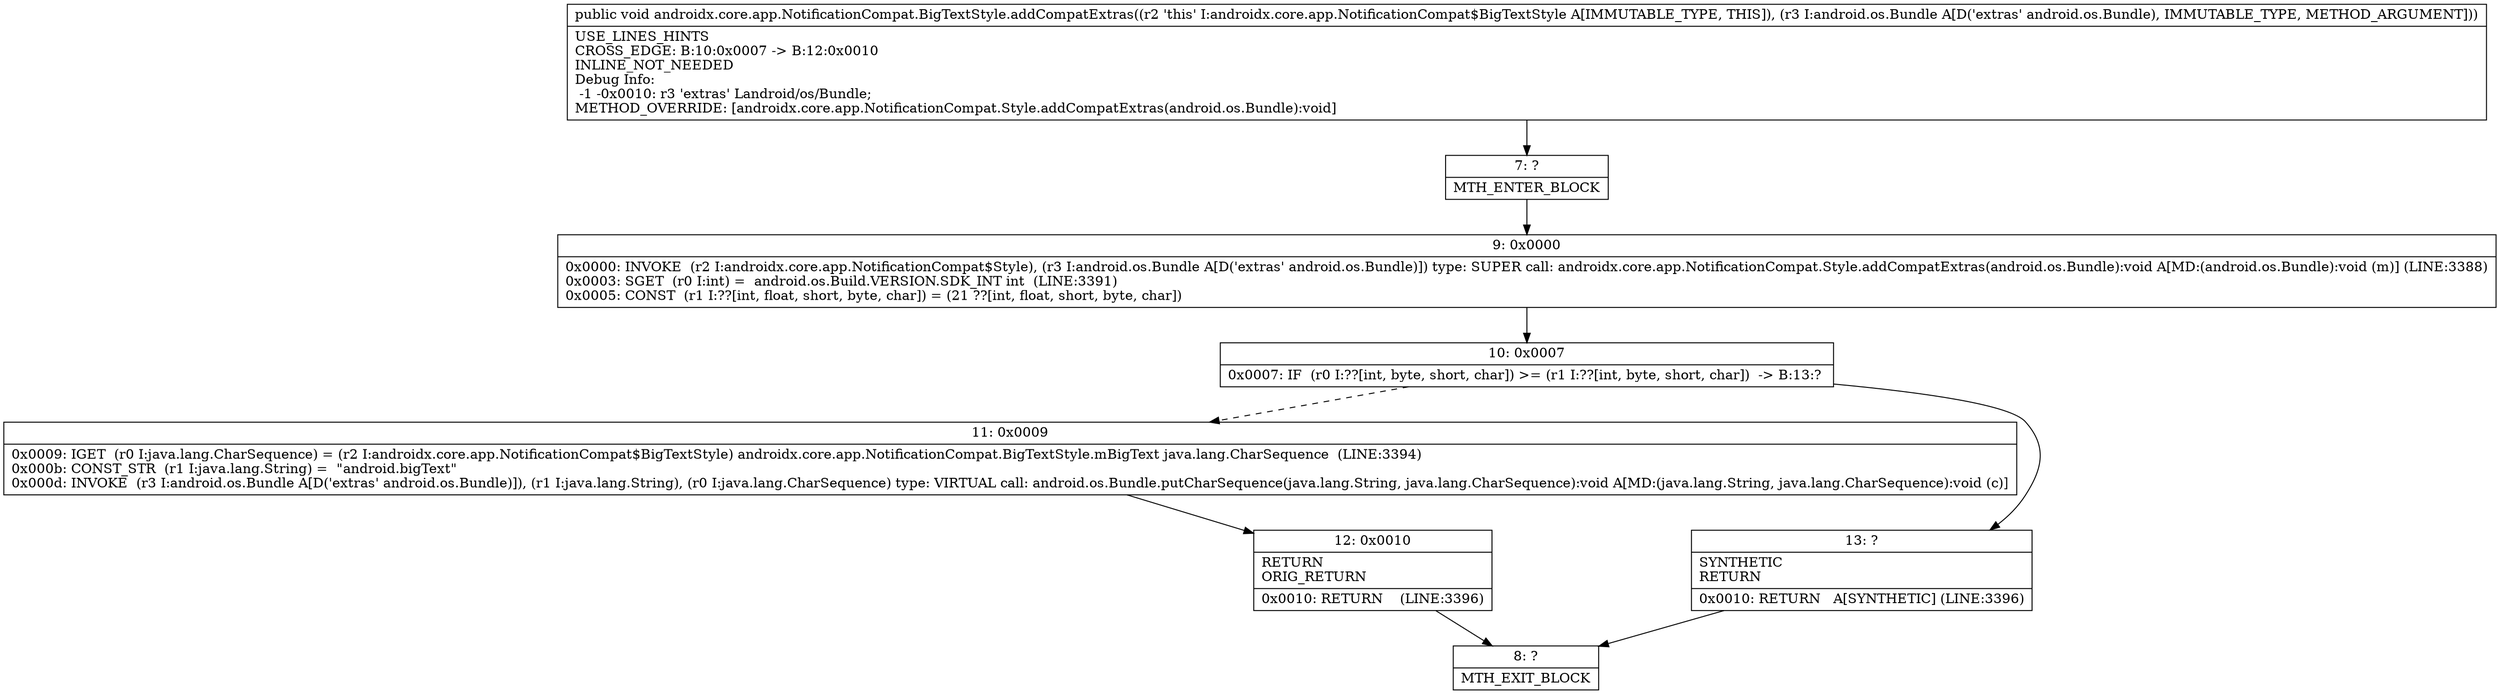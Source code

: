 digraph "CFG forandroidx.core.app.NotificationCompat.BigTextStyle.addCompatExtras(Landroid\/os\/Bundle;)V" {
Node_7 [shape=record,label="{7\:\ ?|MTH_ENTER_BLOCK\l}"];
Node_9 [shape=record,label="{9\:\ 0x0000|0x0000: INVOKE  (r2 I:androidx.core.app.NotificationCompat$Style), (r3 I:android.os.Bundle A[D('extras' android.os.Bundle)]) type: SUPER call: androidx.core.app.NotificationCompat.Style.addCompatExtras(android.os.Bundle):void A[MD:(android.os.Bundle):void (m)] (LINE:3388)\l0x0003: SGET  (r0 I:int) =  android.os.Build.VERSION.SDK_INT int  (LINE:3391)\l0x0005: CONST  (r1 I:??[int, float, short, byte, char]) = (21 ??[int, float, short, byte, char]) \l}"];
Node_10 [shape=record,label="{10\:\ 0x0007|0x0007: IF  (r0 I:??[int, byte, short, char]) \>= (r1 I:??[int, byte, short, char])  \-\> B:13:? \l}"];
Node_11 [shape=record,label="{11\:\ 0x0009|0x0009: IGET  (r0 I:java.lang.CharSequence) = (r2 I:androidx.core.app.NotificationCompat$BigTextStyle) androidx.core.app.NotificationCompat.BigTextStyle.mBigText java.lang.CharSequence  (LINE:3394)\l0x000b: CONST_STR  (r1 I:java.lang.String) =  \"android.bigText\" \l0x000d: INVOKE  (r3 I:android.os.Bundle A[D('extras' android.os.Bundle)]), (r1 I:java.lang.String), (r0 I:java.lang.CharSequence) type: VIRTUAL call: android.os.Bundle.putCharSequence(java.lang.String, java.lang.CharSequence):void A[MD:(java.lang.String, java.lang.CharSequence):void (c)]\l}"];
Node_12 [shape=record,label="{12\:\ 0x0010|RETURN\lORIG_RETURN\l|0x0010: RETURN    (LINE:3396)\l}"];
Node_8 [shape=record,label="{8\:\ ?|MTH_EXIT_BLOCK\l}"];
Node_13 [shape=record,label="{13\:\ ?|SYNTHETIC\lRETURN\l|0x0010: RETURN   A[SYNTHETIC] (LINE:3396)\l}"];
MethodNode[shape=record,label="{public void androidx.core.app.NotificationCompat.BigTextStyle.addCompatExtras((r2 'this' I:androidx.core.app.NotificationCompat$BigTextStyle A[IMMUTABLE_TYPE, THIS]), (r3 I:android.os.Bundle A[D('extras' android.os.Bundle), IMMUTABLE_TYPE, METHOD_ARGUMENT]))  | USE_LINES_HINTS\lCROSS_EDGE: B:10:0x0007 \-\> B:12:0x0010\lINLINE_NOT_NEEDED\lDebug Info:\l  \-1 \-0x0010: r3 'extras' Landroid\/os\/Bundle;\lMETHOD_OVERRIDE: [androidx.core.app.NotificationCompat.Style.addCompatExtras(android.os.Bundle):void]\l}"];
MethodNode -> Node_7;Node_7 -> Node_9;
Node_9 -> Node_10;
Node_10 -> Node_11[style=dashed];
Node_10 -> Node_13;
Node_11 -> Node_12;
Node_12 -> Node_8;
Node_13 -> Node_8;
}

